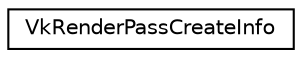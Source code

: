 digraph "Graphical Class Hierarchy"
{
 // LATEX_PDF_SIZE
  edge [fontname="Helvetica",fontsize="10",labelfontname="Helvetica",labelfontsize="10"];
  node [fontname="Helvetica",fontsize="10",shape=record];
  rankdir="LR";
  Node0 [label="VkRenderPassCreateInfo",height=0.2,width=0.4,color="black", fillcolor="white", style="filled",URL="$structVkRenderPassCreateInfo.html",tooltip=" "];
}
